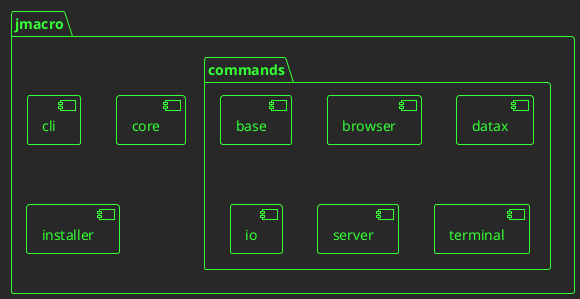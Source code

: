 @startuml
!theme crt-green
package jmacro{
    [cli]
    package commands{
        [base]
        [browser]
        [datax]
        [io]
        [server]
        [terminal]
    }
    [core]
    [installer]
}
@enduml
